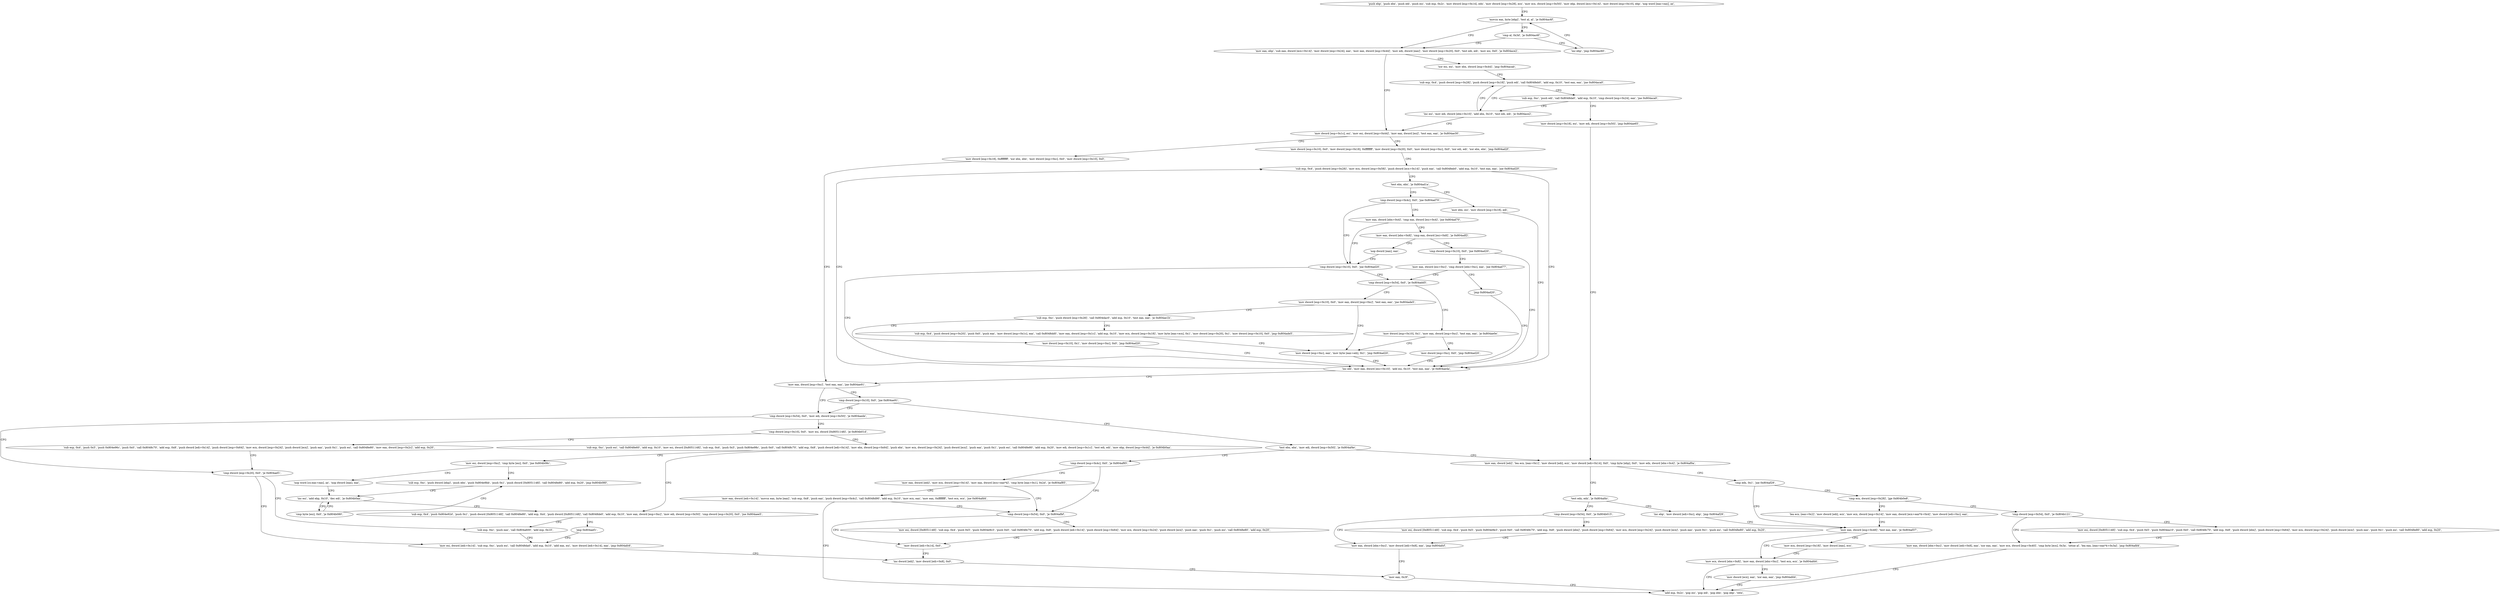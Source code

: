 digraph "func" {
"134523968" [label = "'push ebp', 'push ebx', 'push edi', 'push esi', 'sub esp, 0x2c', 'mov dword [esp+0x14], edx', 'mov dword [esp+0x28], ecx', 'mov ecx, dword [esp+0x50]', 'mov ebp, dword [ecx+0x14]', 'mov dword [esp+0x10], ebp', 'nop word [eax+eax], ax', " ]
"134524000" [label = "'movzx eax, byte [ebp]', 'test al, al', 'je 0x804ac6f', " ]
"134524015" [label = "'mov eax, ebp', 'sub eax, dword [ecx+0x14]', 'mov dword [esp+0x24], eax', 'mov eax, dword [esp+0x44]', 'mov edi, dword [eax]', 'mov dword [esp+0x20], 0x0', 'test edi, edi', 'mov esi, 0x0', 'je 0x804ace2', " ]
"134524130" [label = "'mov dword [esp+0x1c], esi', 'mov esi, dword [esp+0x44]', 'mov eax, dword [esi]', 'test eax, eax', 'je 0x804ae30', " ]
"134524047" [label = "'xor esi, esi', 'mov ebx, dword [esp+0x44]', 'jmp 0x804acab', " ]
"134524008" [label = "'cmp al, 0x3d', 'je 0x804ac6f', " ]
"134524012" [label = "'inc ebp', 'jmp 0x804ac60', " ]
"134524464" [label = "'mov dword [esp+0x18], 0xffffffff', 'xor ebx, ebx', 'mov dword [esp+0xc], 0x0', 'mov dword [esp+0x10], 0x0', " ]
"134524148" [label = "'mov dword [esp+0x10], 0x0', 'mov dword [esp+0x18], 0xffffffff', 'mov dword [esp+0x20], 0x0', 'mov dword [esp+0xc], 0x0', 'xor edi, edi', 'xor ebx, ebx', 'jmp 0x804ad2f', " ]
"134524075" [label = "'sub esp, 0x4', 'push dword [esp+0x28]', 'push dword [esp+0x18]', 'push edi', 'call 0x8048eb0', 'add esp, 0x10', 'test eax, eax', 'jne 0x804aca0', " ]
"134524490" [label = "'mov eax, dword [esp+0xc]', 'test eax, eax', 'jne 0x804ae91', " ]
"134524207" [label = "'sub esp, 0x4', 'push dword [esp+0x28]', 'mov ecx, dword [esp+0x58]', 'push dword [ecx+0x14]', 'push eax', 'call 0x8048eb0', 'add esp, 0x10', 'test eax, eax', 'jne 0x804ad20', " ]
"134524064" [label = "'inc esi', 'mov edi, dword [ebx+0x10]', 'add ebx, 0x10', 'test edi, edi', 'je 0x804ace2', " ]
"134524099" [label = "'sub esp, 0xc', 'push edi', 'call 0x8048da0', 'add esp, 0x10', 'cmp dword [esp+0x24], eax', 'jne 0x804aca0', " ]
"134524561" [label = "'cmp dword [esp+0x54], 0x0', 'mov edi, dword [esp+0x50]', 'je 0x804aede', " ]
"134524638" [label = "'cmp dword [esp+0x20], 0x0', 'je 0x804aef1', " ]
"134524572" [label = "'cmp dword [esp+0x10], 0x0', 'mov esi, dword [0x8051148]', 'je 0x804b01d', " ]
"134524498" [label = "'cmp dword [esp+0x10], 0x0', 'jne 0x804ae91', " ]
"134524505" [label = "'test ebx, ebx', 'mov edi, dword [esp+0x50]', 'je 0x804af4e', " ]
"134524192" [label = "'inc edi', 'mov eax, dword [esi+0x10]', 'add esi, 0x10', 'test eax, eax', 'je 0x804ae4a', " ]
"134524234" [label = "'test ebx, ebx', 'je 0x804ad1a', " ]
"134524117" [label = "'mov dword [esp+0x18], esi', 'mov edi, dword [esp+0x50]', 'jmp 0x804ae65', " ]
"134524657" [label = "'mov esi, dword [edi+0x14]', 'sub esp, 0xc', 'push esi', 'call 0x8048da0', 'add esp, 0x10', 'add eax, esi', 'mov dword [edi+0x14], eax', 'jmp 0x804afc6', " ]
"134524645" [label = "'sub esp, 0xc', 'push eax', 'call 0x804a600', 'add esp, 0x10', " ]
"134524957" [label = "'sub esp, 0xc', 'push esi', 'call 0x8048e60', 'add esp, 0x10', 'mov esi, dword [0x8051148]', 'sub esp, 0x4', 'push 0x5', 'push 0x804e98c', 'push 0x0', 'call 0x8048c70', 'add esp, 0x8', 'push dword [edi+0x14]', 'mov ebx, dword [esp+0x64]', 'push ebx', 'mov ecx, dword [esp+0x24]', 'push dword [ecx]', 'push eax', 'push 0x1', 'push esi', 'call 0x8048e80', 'add esp, 0x20', 'mov edi, dword [esp+0x1c]', 'test edi, edi', 'mov ebp, dword [esp+0x44]', 'je 0x804b0aa', " ]
"134524589" [label = "'sub esp, 0x4', 'push 0x5', 'push 0x804e96c', 'push 0x0', 'call 0x8048c70', 'add esp, 0x8', 'push dword [edi+0x14]', 'push dword [esp+0x64]', 'mov ecx, dword [esp+0x24]', 'push dword [ecx]', 'push eax', 'push 0x1', 'push esi', 'call 0x8048e80', 'mov eax, dword [esp+0x2c]', 'add esp, 0x20', " ]
"134524750" [label = "'cmp dword [esp+0x4c], 0x0', 'je 0x804af85', " ]
"134524517" [label = "'mov eax, dword [edi]', 'lea ecx, [eax+0x1]', 'mov dword [edi], ecx', 'mov dword [edi+0x14], 0x0', 'cmp byte [ebp], 0x0', 'mov edx, dword [ebx+0x4]', 'je 0x804af0a', " ]
"134524186" [label = "'mov ebx, esi', 'mov dword [esp+0x18], edi', " ]
"134524238" [label = "'cmp dword [esp+0x4c], 0x0', 'jne 0x804ad70', " ]
"134524870" [label = "'inc dword [edi]', 'mov dword [edi+0x8], 0x0', " ]
"134525098" [label = "'sub esp, 0x4', 'push 0x804e92d', 'push 0x1', 'push dword [0x8051148]', 'call 0x8048e80', 'add esp, 0x4', 'push dword [0x8051148]', 'call 0x8048de0', 'add esp, 0x10', 'mov eax, dword [esp+0xc]', 'mov edi, dword [esp+0x50]', 'cmp dword [esp+0x20], 0x0', 'jne 0x804aee5', " ]
"134525033" [label = "'mov esi, dword [esp+0xc]', 'cmp byte [esi], 0x0', 'jne 0x804b08c', " ]
"134524805" [label = "'cmp dword [esp+0x54], 0x0', 'je 0x804afbf', " ]
"134524757" [label = "'mov eax, dword [edi]', 'mov ecx, dword [esp+0x14]', 'mov eax, dword [ecx+eax*4]', 'cmp byte [eax+0x1], 0x2d', 'je 0x804af85', " ]
"134524682" [label = "'cmp edx, 0x1', 'jne 0x804af29', " ]
"134524544" [label = "'test edx, edx', 'je 0x804afdc', " ]
"134524272" [label = "'cmp dword [esp+0x10], 0x0', 'jne 0x804ad20', " ]
"134524245" [label = "'mov eax, dword [ebx+0x4]', 'cmp eax, dword [esi+0x4]', 'jne 0x804ad70', " ]
"134524879" [label = "'mov eax, 0x3f', " ]
"134525155" [label = "'jmp 0x804aef1', " ]
"134525068" [label = "'sub esp, 0xc', 'push dword [ebp]', 'push ebx', 'push 0x804e9bb', 'push 0x1', 'push dword [0x8051148]', 'call 0x8048e80', 'add esp, 0x20', 'jmp 0x804b080', " ]
"134525042" [label = "'nop word [cs:eax+eax], ax', 'nop dword [eax], eax', " ]
"134524863" [label = "'mov dword [edi+0x14], 0x0', " ]
"134524812" [label = "'mov esi, dword [0x8051148]', 'sub esp, 0x4', 'push 0x5', 'push 0x804e9c3', 'push 0x0', 'call 0x8048c70', 'add esp, 0x8', 'push dword [edi+0x14]', 'push dword [esp+0x64]', 'mov ecx, dword [esp+0x24]', 'push dword [ecx]', 'push eax', 'push 0x1', 'push esi', 'call 0x8048e80', 'add esp, 0x20', " ]
"134524772" [label = "'mov eax, dword [edi+0x14]', 'movsx eax, byte [eax]', 'sub esp, 0x8', 'push eax', 'push dword [esp+0x4c]', 'call 0x8048d90', 'add esp, 0x10', 'mov ecx, eax', 'mov eax, 0xffffffff', 'test ecx, ecx', 'jne 0x804afd4', " ]
"134524713" [label = "'mov eax, dword [esp+0x48]', 'test eax, eax', 'je 0x804af37', " ]
"134524687" [label = "'cmp ecx, dword [esp+0x28]', 'jge 0x804b0e8', " ]
"134524892" [label = "'cmp dword [esp+0x54], 0x0', 'je 0x804b015', " ]
"134524552" [label = "'inc ebp', 'mov dword [edi+0xc], ebp', 'jmp 0x804af29', " ]
"134524279" [label = "'cmp dword [esp+0x54], 0x0', 'je 0x804add5', " ]
"134524253" [label = "'mov eax, dword [ebx+0x8]', 'cmp eax, dword [esi+0x8]', 'je 0x804adf2', " ]
"134525056" [label = "'inc esi', 'add ebp, 0x10', 'dec edi', 'je 0x804b0aa', " ]
"134524884" [label = "'add esp, 0x2c', 'pop esi', 'pop edi', 'pop ebx', 'pop ebp', 'retn', " ]
"134524727" [label = "'mov ecx, dword [ebx+0x8]', 'mov eax, dword [ebx+0xc]', 'test ecx, ecx', 'je 0x804afd4', " ]
"134524721" [label = "'mov ecx, dword [esp+0x18]', 'mov dword [eax], ecx', " ]
"134525160" [label = "'cmp dword [esp+0x54], 0x0', 'je 0x804b121', " ]
"134524697" [label = "'lea ecx, [eax+0x2]', 'mov dword [edi], ecx', 'mov ecx, dword [esp+0x14]', 'mov eax, dword [ecx+eax*4+0x4]', 'mov dword [edi+0xc], eax', " ]
"134524949" [label = "'mov eax, dword [ebx+0xc]', 'mov dword [edi+0x8], eax', 'jmp 0x804afcf', " ]
"134524899" [label = "'mov esi, dword [0x8051148]', 'sub esp, 0x4', 'push 0x5', 'push 0x804e9e3', 'push 0x0', 'call 0x8048c70', 'add esp, 0x8', 'push dword [ebx]', 'push dword [esp+0x64]', 'mov ecx, dword [esp+0x24]', 'push dword [ecx]', 'push eax', 'push 0x1', 'push esi', 'call 0x8048e80', 'add esp, 0x20', " ]
"134524373" [label = "'mov dword [esp+0x10], 0x1', 'mov eax, dword [esp+0xc]', 'test eax, eax', 'je 0x804ae0e', " ]
"134524286" [label = "'mov dword [esp+0x10], 0x0', 'mov eax, dword [esp+0xc]', 'test eax, eax', 'jne 0x804ade5', " ]
"134524402" [label = "'cmp dword [esp+0x10], 0x0', 'jne 0x804ad20', " ]
"134524265" [label = "'nop dword [eax], eax', " ]
"134525063" [label = "'cmp byte [esi], 0x0', 'je 0x804b080', " ]
"134524741" [label = "'mov dword [ecx], eax', 'xor eax, eax', 'jmp 0x804afd4', " ]
"134525217" [label = "'mov eax, dword [ebx+0xc]', 'mov dword [edi+0x8], eax', 'xor eax, eax', 'mov ecx, dword [esp+0x40]', 'cmp byte [ecx], 0x3a', 'setne al', 'lea eax, [eax+eax*4+0x3a]', 'jmp 0x804afd4', " ]
"134525167" [label = "'mov esi, dword [0x8051148]', 'sub esp, 0x4', 'push 0x5', 'push 0x804ea10', 'push 0x0', 'call 0x8048c70', 'add esp, 0x8', 'push dword [ebx]', 'push dword [esp+0x64]', 'mov ecx, dword [esp+0x24]', 'push dword [ecx]', 'push eax', 'push 0x1', 'push esi', 'call 0x8048e80', 'add esp, 0x20', " ]
"134524430" [label = "'mov dword [esp+0xc], 0x0', 'jmp 0x804ad20', " ]
"134524389" [label = "'mov dword [esp+0xc], eax', 'mov byte [eax+edi], 0x1', 'jmp 0x804ad20', " ]
"134524302" [label = "'sub esp, 0xc', 'push dword [esp+0x28]', 'call 0x804dac0', 'add esp, 0x10', 'test eax, eax', 'je 0x804ae1b', " ]
"134524413" [label = "'mov eax, dword [esi+0xc]', 'cmp dword [ebx+0xc], eax', 'jne 0x804ad77', " ]
"134524443" [label = "'mov dword [esp+0x10], 0x1', 'mov dword [esp+0xc], 0x0', 'jmp 0x804ad20', " ]
"134524321" [label = "'sub esp, 0x4', 'push dword [esp+0x20]', 'push 0x0', 'push eax', 'mov dword [esp+0x1c], eax', 'call 0x8048dd0', 'mov eax, dword [esp+0x1c]', 'add esp, 0x10', 'mov ecx, dword [esp+0x18]', 'mov byte [eax+ecx], 0x1', 'mov dword [esp+0x20], 0x1', 'mov dword [esp+0x10], 0x0', 'jmp 0x804ade5', " ]
"134524425" [label = "'jmp 0x804ad20', " ]
"134523968" -> "134524000" [ label = "CFG" ]
"134524000" -> "134524015" [ label = "CFG" ]
"134524000" -> "134524008" [ label = "CFG" ]
"134524015" -> "134524130" [ label = "CFG" ]
"134524015" -> "134524047" [ label = "CFG" ]
"134524130" -> "134524464" [ label = "CFG" ]
"134524130" -> "134524148" [ label = "CFG" ]
"134524047" -> "134524075" [ label = "CFG" ]
"134524008" -> "134524015" [ label = "CFG" ]
"134524008" -> "134524012" [ label = "CFG" ]
"134524012" -> "134524000" [ label = "CFG" ]
"134524464" -> "134524490" [ label = "CFG" ]
"134524148" -> "134524207" [ label = "CFG" ]
"134524075" -> "134524064" [ label = "CFG" ]
"134524075" -> "134524099" [ label = "CFG" ]
"134524490" -> "134524561" [ label = "CFG" ]
"134524490" -> "134524498" [ label = "CFG" ]
"134524207" -> "134524192" [ label = "CFG" ]
"134524207" -> "134524234" [ label = "CFG" ]
"134524064" -> "134524130" [ label = "CFG" ]
"134524064" -> "134524075" [ label = "CFG" ]
"134524099" -> "134524064" [ label = "CFG" ]
"134524099" -> "134524117" [ label = "CFG" ]
"134524561" -> "134524638" [ label = "CFG" ]
"134524561" -> "134524572" [ label = "CFG" ]
"134524638" -> "134524657" [ label = "CFG" ]
"134524638" -> "134524645" [ label = "CFG" ]
"134524572" -> "134524957" [ label = "CFG" ]
"134524572" -> "134524589" [ label = "CFG" ]
"134524498" -> "134524561" [ label = "CFG" ]
"134524498" -> "134524505" [ label = "CFG" ]
"134524505" -> "134524750" [ label = "CFG" ]
"134524505" -> "134524517" [ label = "CFG" ]
"134524192" -> "134524490" [ label = "CFG" ]
"134524192" -> "134524207" [ label = "CFG" ]
"134524234" -> "134524186" [ label = "CFG" ]
"134524234" -> "134524238" [ label = "CFG" ]
"134524117" -> "134524517" [ label = "CFG" ]
"134524657" -> "134524870" [ label = "CFG" ]
"134524645" -> "134524657" [ label = "CFG" ]
"134524957" -> "134525098" [ label = "CFG" ]
"134524957" -> "134525033" [ label = "CFG" ]
"134524589" -> "134524638" [ label = "CFG" ]
"134524750" -> "134524805" [ label = "CFG" ]
"134524750" -> "134524757" [ label = "CFG" ]
"134524517" -> "134524682" [ label = "CFG" ]
"134524517" -> "134524544" [ label = "CFG" ]
"134524186" -> "134524192" [ label = "CFG" ]
"134524238" -> "134524272" [ label = "CFG" ]
"134524238" -> "134524245" [ label = "CFG" ]
"134524870" -> "134524879" [ label = "CFG" ]
"134525098" -> "134524645" [ label = "CFG" ]
"134525098" -> "134525155" [ label = "CFG" ]
"134525033" -> "134525068" [ label = "CFG" ]
"134525033" -> "134525042" [ label = "CFG" ]
"134524805" -> "134524863" [ label = "CFG" ]
"134524805" -> "134524812" [ label = "CFG" ]
"134524757" -> "134524805" [ label = "CFG" ]
"134524757" -> "134524772" [ label = "CFG" ]
"134524682" -> "134524713" [ label = "CFG" ]
"134524682" -> "134524687" [ label = "CFG" ]
"134524544" -> "134524892" [ label = "CFG" ]
"134524544" -> "134524552" [ label = "CFG" ]
"134524272" -> "134524192" [ label = "CFG" ]
"134524272" -> "134524279" [ label = "CFG" ]
"134524245" -> "134524272" [ label = "CFG" ]
"134524245" -> "134524253" [ label = "CFG" ]
"134524879" -> "134524884" [ label = "CFG" ]
"134525155" -> "134524657" [ label = "CFG" ]
"134525068" -> "134525056" [ label = "CFG" ]
"134525042" -> "134525056" [ label = "CFG" ]
"134524863" -> "134524870" [ label = "CFG" ]
"134524812" -> "134524863" [ label = "CFG" ]
"134524772" -> "134524884" [ label = "CFG" ]
"134524772" -> "134524805" [ label = "CFG" ]
"134524713" -> "134524727" [ label = "CFG" ]
"134524713" -> "134524721" [ label = "CFG" ]
"134524687" -> "134525160" [ label = "CFG" ]
"134524687" -> "134524697" [ label = "CFG" ]
"134524892" -> "134524949" [ label = "CFG" ]
"134524892" -> "134524899" [ label = "CFG" ]
"134524552" -> "134524713" [ label = "CFG" ]
"134524279" -> "134524373" [ label = "CFG" ]
"134524279" -> "134524286" [ label = "CFG" ]
"134524253" -> "134524402" [ label = "CFG" ]
"134524253" -> "134524265" [ label = "CFG" ]
"134525056" -> "134525098" [ label = "CFG" ]
"134525056" -> "134525063" [ label = "CFG" ]
"134524727" -> "134524884" [ label = "CFG" ]
"134524727" -> "134524741" [ label = "CFG" ]
"134524721" -> "134524727" [ label = "CFG" ]
"134525160" -> "134525217" [ label = "CFG" ]
"134525160" -> "134525167" [ label = "CFG" ]
"134524697" -> "134524713" [ label = "CFG" ]
"134524949" -> "134524879" [ label = "CFG" ]
"134524899" -> "134524949" [ label = "CFG" ]
"134524373" -> "134524430" [ label = "CFG" ]
"134524373" -> "134524389" [ label = "CFG" ]
"134524286" -> "134524389" [ label = "CFG" ]
"134524286" -> "134524302" [ label = "CFG" ]
"134524402" -> "134524192" [ label = "CFG" ]
"134524402" -> "134524413" [ label = "CFG" ]
"134524265" -> "134524272" [ label = "CFG" ]
"134525063" -> "134525056" [ label = "CFG" ]
"134525063" -> "134525068" [ label = "CFG" ]
"134524741" -> "134524884" [ label = "CFG" ]
"134525217" -> "134524884" [ label = "CFG" ]
"134525167" -> "134525217" [ label = "CFG" ]
"134524430" -> "134524192" [ label = "CFG" ]
"134524389" -> "134524192" [ label = "CFG" ]
"134524302" -> "134524443" [ label = "CFG" ]
"134524302" -> "134524321" [ label = "CFG" ]
"134524413" -> "134524279" [ label = "CFG" ]
"134524413" -> "134524425" [ label = "CFG" ]
"134524443" -> "134524192" [ label = "CFG" ]
"134524321" -> "134524389" [ label = "CFG" ]
"134524425" -> "134524192" [ label = "CFG" ]
}
